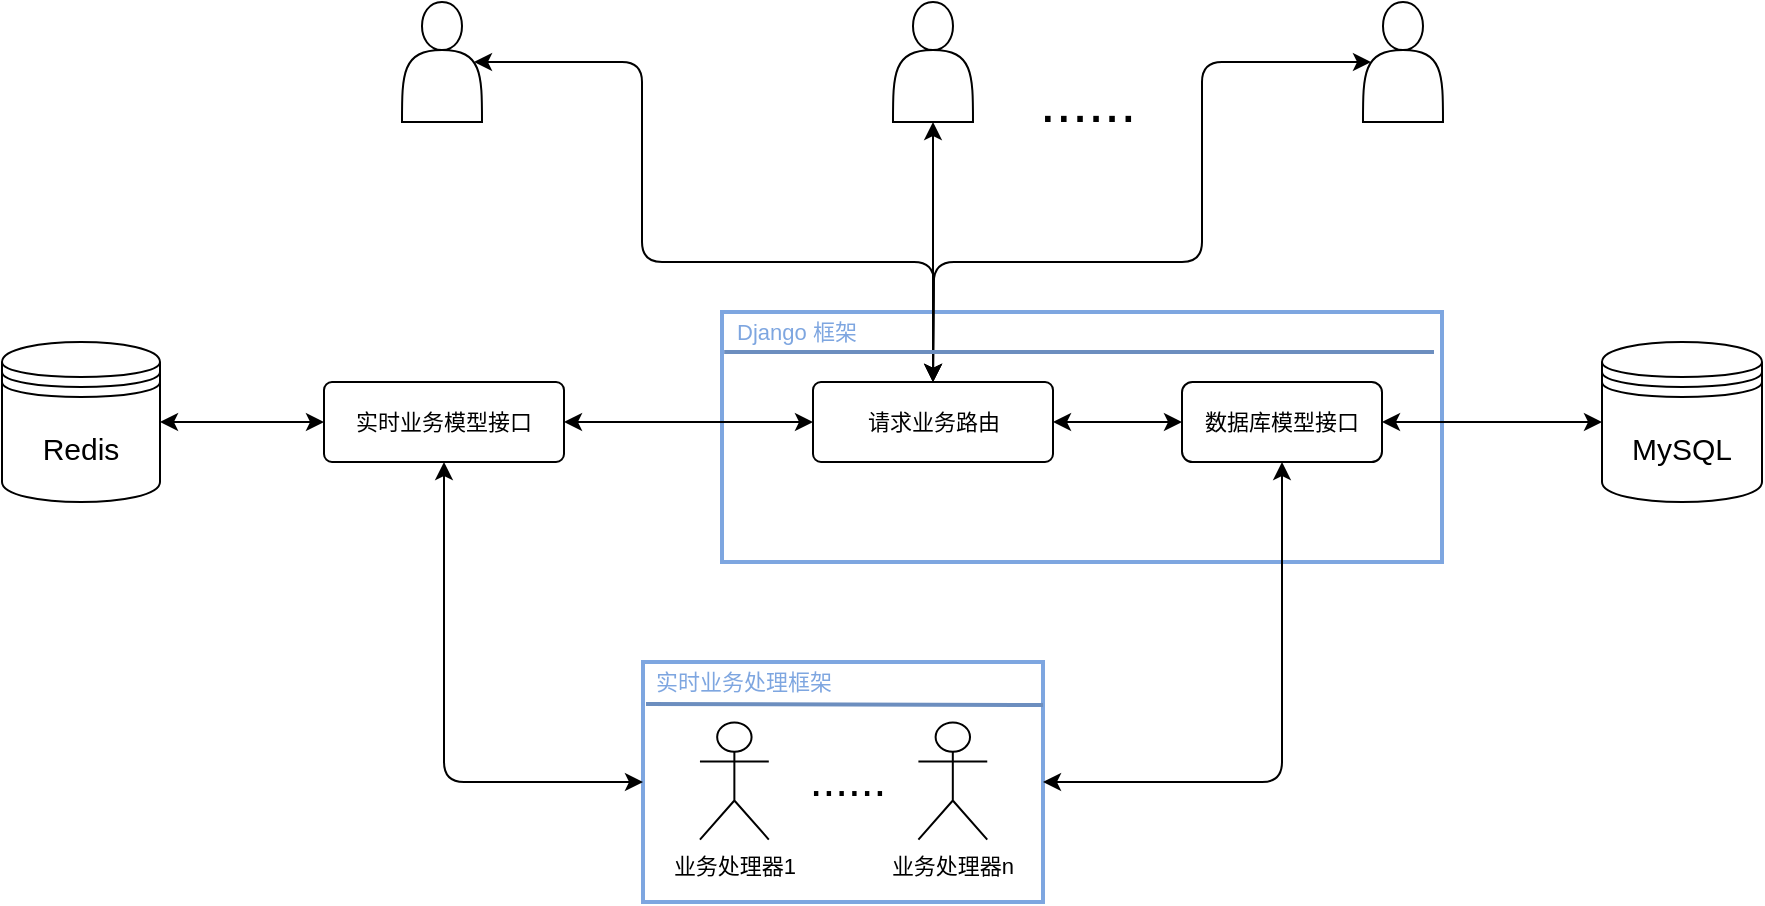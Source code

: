 <mxfile version="11.1.4" type="github"><diagram id="PU90rayw9M0Y2vhDtKq5" name="系统整体框架"><mxGraphModel dx="1186" dy="700" grid="1" gridSize="10" guides="1" tooltips="1" connect="1" arrows="1" fold="1" page="1" pageScale="1" pageWidth="1169" pageHeight="827" math="0" shadow="0"><root><mxCell id="0"/><mxCell id="1" parent="0"/><mxCell id="G12tujYlotifGyIPjRLb-15" value="" style="strokeWidth=2;whiteSpace=wrap;html=1;align=center;fontSize=15;strokeColor=#7EA6E0;" parent="1" vertex="1"><mxGeometry x="400" y="225" width="360" height="125" as="geometry"/></mxCell><mxCell id="G12tujYlotifGyIPjRLb-20" value="MySQL" style="shape=datastore;whiteSpace=wrap;html=1;fontSize=15;" parent="1" vertex="1"><mxGeometry x="840" y="240" width="80" height="80" as="geometry"/></mxCell><mxCell id="G12tujYlotifGyIPjRLb-21" value="Redis" style="shape=datastore;whiteSpace=wrap;html=1;fontSize=15;" parent="1" vertex="1"><mxGeometry x="40" y="240" width="79" height="80" as="geometry"/></mxCell><mxCell id="G12tujYlotifGyIPjRLb-28" value="实时业务模型接口" style="rounded=1;whiteSpace=wrap;html=1;fontSize=11;horizontal=1;arcSize=10;" parent="1" vertex="1"><mxGeometry x="201" y="260" width="120" height="40" as="geometry"/></mxCell><mxCell id="G12tujYlotifGyIPjRLb-46" value="" style="rounded=0;whiteSpace=wrap;html=1;fontSize=11;strokeColor=#7EA6E0;strokeWidth=2;" parent="1" vertex="1"><mxGeometry x="360.5" y="400" width="200" height="120" as="geometry"/></mxCell><mxCell id="G12tujYlotifGyIPjRLb-36" value="业务处理器1" style="shape=umlActor;verticalLabelPosition=bottom;labelBackgroundColor=#ffffff;verticalAlign=top;html=1;outlineConnect=0;fontSize=11;" parent="1" vertex="1"><mxGeometry x="388.974" y="430.232" width="34.425" height="58.537" as="geometry"/></mxCell><mxCell id="G12tujYlotifGyIPjRLb-41" value="业务处理器n" style="shape=umlActor;verticalLabelPosition=bottom;labelBackgroundColor=#ffffff;verticalAlign=top;html=1;outlineConnect=0;fontSize=11;" parent="1" vertex="1"><mxGeometry x="498.2" y="430.232" width="34.425" height="58.537" as="geometry"/></mxCell><mxCell id="G12tujYlotifGyIPjRLb-44" value="......" style="text;html=1;strokeColor=none;fillColor=none;align=center;verticalAlign=middle;whiteSpace=wrap;rounded=0;fontSize=23;" parent="1" vertex="1"><mxGeometry x="440.424" y="449.244" width="45.9" height="19.512" as="geometry"/></mxCell><mxCell id="G12tujYlotifGyIPjRLb-47" value="实时业务处理框架" style="text;html=1;strokeColor=none;fillColor=none;align=center;verticalAlign=middle;whiteSpace=wrap;rounded=0;fontSize=11;fontColor=#7EA6E0;" parent="1" vertex="1"><mxGeometry x="362" y="400" width="98" height="20" as="geometry"/></mxCell><mxCell id="G12tujYlotifGyIPjRLb-48" value="" style="endArrow=none;html=1;fontSize=11;entryX=1;entryY=0.179;entryDx=0;entryDy=0;entryPerimeter=0;fillColor=#dae8fc;strokeColor=#6c8ebf;strokeWidth=2;" parent="1" target="G12tujYlotifGyIPjRLb-46" edge="1"><mxGeometry width="50" height="50" relative="1" as="geometry"><mxPoint x="362" y="421" as="sourcePoint"/><mxPoint x="370.975" y="536.085" as="targetPoint"/></mxGeometry></mxCell><mxCell id="G12tujYlotifGyIPjRLb-71" value="数据库模型接口" style="rounded=1;whiteSpace=wrap;html=1;fontSize=11;horizontal=1;arcSize=13;" parent="1" vertex="1"><mxGeometry x="630" y="260" width="100" height="40" as="geometry"/></mxCell><mxCell id="G12tujYlotifGyIPjRLb-73" value="" style="endArrow=classic;startArrow=classic;html=1;fontSize=11;entryX=0.5;entryY=1;entryDx=0;entryDy=0;exitX=0;exitY=0.5;exitDx=0;exitDy=0;" parent="1" target="G12tujYlotifGyIPjRLb-28" edge="1" source="G12tujYlotifGyIPjRLb-46"><mxGeometry width="50" height="50" relative="1" as="geometry"><mxPoint x="346" y="560" as="sourcePoint"/><mxPoint x="276" y="860" as="targetPoint"/><Array as="points"><mxPoint x="261" y="460"/></Array></mxGeometry></mxCell><mxCell id="G12tujYlotifGyIPjRLb-75" value="" style="endArrow=classic;startArrow=classic;html=1;fontSize=11;entryX=1;entryY=0.5;entryDx=0;entryDy=0;exitX=0;exitY=0.5;exitDx=0;exitDy=0;" parent="1" source="G12tujYlotifGyIPjRLb-20" target="G12tujYlotifGyIPjRLb-71" edge="1"><mxGeometry width="50" height="50" relative="1" as="geometry"><mxPoint x="226" y="830" as="sourcePoint"/><mxPoint x="276" y="780" as="targetPoint"/><Array as="points"/></mxGeometry></mxCell><mxCell id="G12tujYlotifGyIPjRLb-78" value="" style="endArrow=classic;startArrow=classic;html=1;fontSize=11;entryX=0.5;entryY=1;entryDx=0;entryDy=0;exitX=1;exitY=0.5;exitDx=0;exitDy=0;" parent="1" source="G12tujYlotifGyIPjRLb-46" target="G12tujYlotifGyIPjRLb-71" edge="1"><mxGeometry width="50" height="50" relative="1" as="geometry"><mxPoint x="226" y="749.5" as="sourcePoint"/><mxPoint x="656" y="619" as="targetPoint"/><Array as="points"><mxPoint x="680" y="460"/></Array></mxGeometry></mxCell><UserObject label="请求业务路由" link="data:page/id,amS7BKhr3TZ4eeclxXuZ" id="G12tujYlotifGyIPjRLb-83"><mxCell style="rounded=1;whiteSpace=wrap;html=1;fontSize=11;horizontal=1;arcSize=10;" parent="1" vertex="1"><mxGeometry x="445.5" y="260" width="120" height="40" as="geometry"/></mxCell></UserObject><mxCell id="G12tujYlotifGyIPjRLb-84" value="" style="endArrow=classic;startArrow=classic;html=1;fontSize=15;entryX=0;entryY=0.5;entryDx=0;entryDy=0;exitX=1;exitY=0.5;exitDx=0;exitDy=0;" parent="1" source="G12tujYlotifGyIPjRLb-28" target="G12tujYlotifGyIPjRLb-83" edge="1"><mxGeometry width="50" height="50" relative="1" as="geometry"><mxPoint x="226" y="750" as="sourcePoint"/><mxPoint x="276" y="700" as="targetPoint"/></mxGeometry></mxCell><mxCell id="G12tujYlotifGyIPjRLb-85" value="" style="endArrow=classic;startArrow=classic;html=1;fontSize=15;entryX=1;entryY=0.5;entryDx=0;entryDy=0;exitX=0;exitY=0.5;exitDx=0;exitDy=0;" parent="1" source="G12tujYlotifGyIPjRLb-71" target="G12tujYlotifGyIPjRLb-83" edge="1"><mxGeometry width="50" height="50" relative="1" as="geometry"><mxPoint x="226" y="750" as="sourcePoint"/><mxPoint x="276" y="700" as="targetPoint"/></mxGeometry></mxCell><mxCell id="G12tujYlotifGyIPjRLb-90" value="......" style="text;html=1;strokeColor=none;fillColor=none;align=center;verticalAlign=middle;whiteSpace=wrap;rounded=0;fontSize=29;" parent="1" vertex="1"><mxGeometry x="560.424" y="110.244" width="45.9" height="19.512" as="geometry"/></mxCell><mxCell id="G12tujYlotifGyIPjRLb-91" value="" style="endArrow=classic;startArrow=classic;html=1;fontSize=23;entryX=0.9;entryY=0.5;entryDx=0;entryDy=0;entryPerimeter=0;exitX=0.5;exitY=0;exitDx=0;exitDy=0;" parent="1" source="G12tujYlotifGyIPjRLb-83" target="QxqHOVrSdrHQwRYZxhW3-1" edge="1"><mxGeometry width="50" height="50" relative="1" as="geometry"><mxPoint x="226" y="750" as="sourcePoint"/><mxPoint x="314" y="100" as="targetPoint"/><Array as="points"><mxPoint x="506" y="200"/><mxPoint x="360" y="200"/><mxPoint x="360" y="100"/></Array></mxGeometry></mxCell><mxCell id="G12tujYlotifGyIPjRLb-92" value="" style="endArrow=classic;startArrow=classic;html=1;fontSize=23;entryX=0.5;entryY=0;entryDx=0;entryDy=0;exitX=0.5;exitY=1;exitDx=0;exitDy=0;" parent="1" target="G12tujYlotifGyIPjRLb-83" edge="1" source="QxqHOVrSdrHQwRYZxhW3-2"><mxGeometry width="50" height="50" relative="1" as="geometry"><mxPoint x="526" y="160" as="sourcePoint"/><mxPoint x="276" y="700" as="targetPoint"/></mxGeometry></mxCell><mxCell id="G12tujYlotifGyIPjRLb-93" value="" style="endArrow=classic;startArrow=classic;html=1;fontSize=23;entryX=0.5;entryY=0;entryDx=0;entryDy=0;exitX=0.1;exitY=0.5;exitDx=0;exitDy=0;exitPerimeter=0;" parent="1" source="QxqHOVrSdrHQwRYZxhW3-3" target="G12tujYlotifGyIPjRLb-83" edge="1"><mxGeometry width="50" height="50" relative="1" as="geometry"><mxPoint x="741" y="100" as="sourcePoint"/><mxPoint x="276" y="700" as="targetPoint"/><Array as="points"><mxPoint x="640" y="100"/><mxPoint x="640" y="200"/><mxPoint x="506" y="200"/></Array></mxGeometry></mxCell><mxCell id="QxqHOVrSdrHQwRYZxhW3-1" value="" style="shape=actor;whiteSpace=wrap;html=1;fontSize=23;" vertex="1" parent="1"><mxGeometry x="240" y="70" width="40" height="60" as="geometry"/></mxCell><mxCell id="QxqHOVrSdrHQwRYZxhW3-2" value="" style="shape=actor;whiteSpace=wrap;html=1;fontSize=23;" vertex="1" parent="1"><mxGeometry x="485.5" y="70" width="40" height="60" as="geometry"/></mxCell><mxCell id="QxqHOVrSdrHQwRYZxhW3-3" value="" style="shape=actor;whiteSpace=wrap;html=1;fontSize=23;" vertex="1" parent="1"><mxGeometry x="720.5" y="70" width="40" height="60" as="geometry"/></mxCell><mxCell id="QxqHOVrSdrHQwRYZxhW3-9" value="" style="endArrow=classic;startArrow=classic;html=1;fontSize=23;entryX=0;entryY=0.5;entryDx=0;entryDy=0;exitX=1;exitY=0.5;exitDx=0;exitDy=0;" edge="1" parent="1" source="G12tujYlotifGyIPjRLb-21" target="G12tujYlotifGyIPjRLb-28"><mxGeometry width="50" height="50" relative="1" as="geometry"><mxPoint x="40" y="590" as="sourcePoint"/><mxPoint x="90" y="540" as="targetPoint"/></mxGeometry></mxCell><mxCell id="QxqHOVrSdrHQwRYZxhW3-10" value="Django 框架" style="text;html=1;strokeColor=none;fillColor=none;align=center;verticalAlign=middle;whiteSpace=wrap;rounded=0;fontSize=11;fontColor=#7EA6E0;" vertex="1" parent="1"><mxGeometry x="400" y="225" width="75" height="20" as="geometry"/></mxCell><mxCell id="QxqHOVrSdrHQwRYZxhW3-11" value="" style="endArrow=none;html=1;fontSize=11;entryX=0.003;entryY=0.16;entryDx=0;entryDy=0;entryPerimeter=0;fillColor=#dae8fc;strokeColor=#6c8ebf;strokeWidth=2;" edge="1" parent="1" target="G12tujYlotifGyIPjRLb-15"><mxGeometry width="50" height="50" relative="1" as="geometry"><mxPoint x="756" y="245" as="sourcePoint"/><mxPoint x="410" y="246" as="targetPoint"/></mxGeometry></mxCell></root></mxGraphModel></diagram><diagram id="amS7BKhr3TZ4eeclxXuZ" name="请求业务路由"><mxGraphModel dx="1186" dy="700" grid="1" gridSize="10" guides="1" tooltips="1" connect="1" arrows="1" fold="1" page="1" pageScale="1" pageWidth="1169" pageHeight="827" math="0" shadow="0"><root><mxCell id="z34vMo3_Z3C1OTVLvSAs-0"/><mxCell id="z34vMo3_Z3C1OTVLvSAs-1" parent="z34vMo3_Z3C1OTVLvSAs-0"/><mxCell id="re1Hp3qDHpt5mOUbwAUI-2" style="edgeStyle=orthogonalEdgeStyle;rounded=0;orthogonalLoop=1;jettySize=auto;html=1;exitX=0.5;exitY=1;exitDx=0;exitDy=0;exitPerimeter=0;entryX=0.5;entryY=0;entryDx=0;entryDy=0;entryPerimeter=0;strokeWidth=2;fontSize=11;fontColor=#000000;" edge="1" parent="z34vMo3_Z3C1OTVLvSAs-1" source="re1Hp3qDHpt5mOUbwAUI-0" target="re1Hp3qDHpt5mOUbwAUI-1"><mxGeometry relative="1" as="geometry"/></mxCell><mxCell id="re1Hp3qDHpt5mOUbwAUI-0" value="&lt;font color=&quot;#000000&quot;&gt;开始&lt;/font&gt;" style="strokeWidth=2;html=1;shape=mxgraph.flowchart.start_1;whiteSpace=wrap;fontSize=11;fontColor=#7EA6E0;" vertex="1" parent="z34vMo3_Z3C1OTVLvSAs-1"><mxGeometry x="280" y="40" width="120" height="40" as="geometry"/></mxCell><mxCell id="re1Hp3qDHpt5mOUbwAUI-5" style="edgeStyle=orthogonalEdgeStyle;rounded=0;orthogonalLoop=1;jettySize=auto;html=1;exitX=1;exitY=0.5;exitDx=0;exitDy=0;exitPerimeter=0;entryX=0;entryY=0.5;entryDx=0;entryDy=0;strokeWidth=2;fontSize=11;fontColor=#000000;" edge="1" parent="z34vMo3_Z3C1OTVLvSAs-1" source="re1Hp3qDHpt5mOUbwAUI-1"><mxGeometry relative="1" as="geometry"><mxPoint x="520" y="160" as="targetPoint"/></mxGeometry></mxCell><mxCell id="re1Hp3qDHpt5mOUbwAUI-6" value="没有" style="text;html=1;resizable=0;points=[];align=center;verticalAlign=middle;labelBackgroundColor=#ffffff;fontSize=11;fontColor=#000000;" vertex="1" connectable="0" parent="re1Hp3qDHpt5mOUbwAUI-5"><mxGeometry x="0.033" y="2" relative="1" as="geometry"><mxPoint as="offset"/></mxGeometry></mxCell><mxCell id="re1Hp3qDHpt5mOUbwAUI-8" value="" style="edgeStyle=orthogonalEdgeStyle;rounded=0;orthogonalLoop=1;jettySize=auto;html=1;strokeWidth=2;fontSize=11;fontColor=#000000;entryX=0.5;entryY=0;entryDx=0;entryDy=0;" edge="1" parent="z34vMo3_Z3C1OTVLvSAs-1" source="re1Hp3qDHpt5mOUbwAUI-1" target="re1Hp3qDHpt5mOUbwAUI-10"><mxGeometry relative="1" as="geometry"><mxPoint x="340" y="280" as="targetPoint"/></mxGeometry></mxCell><mxCell id="re1Hp3qDHpt5mOUbwAUI-9" value="有" style="text;html=1;resizable=0;points=[];align=center;verticalAlign=middle;labelBackgroundColor=#ffffff;fontSize=11;fontColor=#000000;" vertex="1" connectable="0" parent="re1Hp3qDHpt5mOUbwAUI-8"><mxGeometry x="-0.275" y="-2" relative="1" as="geometry"><mxPoint as="offset"/></mxGeometry></mxCell><mxCell id="re1Hp3qDHpt5mOUbwAUI-1" value="有登录会话号吗？" style="strokeWidth=2;html=1;shape=mxgraph.flowchart.decision;whiteSpace=wrap;fontSize=11;fontColor=#000000;" vertex="1" parent="z34vMo3_Z3C1OTVLvSAs-1"><mxGeometry x="280" y="120" width="120" height="80" as="geometry"/></mxCell><mxCell id="re1Hp3qDHpt5mOUbwAUI-19" style="edgeStyle=orthogonalEdgeStyle;rounded=0;orthogonalLoop=1;jettySize=auto;html=1;exitX=0.5;exitY=1;exitDx=0;exitDy=0;entryX=0.5;entryY=0;entryDx=0;entryDy=0;entryPerimeter=0;strokeWidth=2;fontSize=11;fontColor=#000000;" edge="1" parent="z34vMo3_Z3C1OTVLvSAs-1" source="re1Hp3qDHpt5mOUbwAUI-10" target="re1Hp3qDHpt5mOUbwAUI-12"><mxGeometry relative="1" as="geometry"/></mxCell><mxCell id="re1Hp3qDHpt5mOUbwAUI-10" value="根据会话号查询会话" style="rounded=0;whiteSpace=wrap;html=1;strokeColor=#000000;strokeWidth=2;fontSize=11;fontColor=#000000;" vertex="1" parent="z34vMo3_Z3C1OTVLvSAs-1"><mxGeometry x="280" y="280" width="120" height="60" as="geometry"/></mxCell><mxCell id="re1Hp3qDHpt5mOUbwAUI-20" style="edgeStyle=orthogonalEdgeStyle;rounded=0;orthogonalLoop=1;jettySize=auto;html=1;exitX=1;exitY=0.5;exitDx=0;exitDy=0;exitPerimeter=0;entryX=0.25;entryY=1;entryDx=0;entryDy=0;strokeWidth=2;fontSize=11;fontColor=#000000;" edge="1" parent="z34vMo3_Z3C1OTVLvSAs-1" source="re1Hp3qDHpt5mOUbwAUI-12" target="re1Hp3qDHpt5mOUbwAUI-14"><mxGeometry relative="1" as="geometry"/></mxCell><mxCell id="re1Hp3qDHpt5mOUbwAUI-21" value="无效会话号" style="text;html=1;resizable=0;points=[];align=center;verticalAlign=middle;labelBackgroundColor=#ffffff;fontSize=11;fontColor=#000000;" vertex="1" connectable="0" parent="re1Hp3qDHpt5mOUbwAUI-20"><mxGeometry x="-0.605" y="2" relative="1" as="geometry"><mxPoint as="offset"/></mxGeometry></mxCell><mxCell id="re1Hp3qDHpt5mOUbwAUI-23" value="" style="edgeStyle=orthogonalEdgeStyle;rounded=0;orthogonalLoop=1;jettySize=auto;html=1;strokeWidth=2;fontSize=11;fontColor=#000000;" edge="1" parent="z34vMo3_Z3C1OTVLvSAs-1" source="re1Hp3qDHpt5mOUbwAUI-12" target="re1Hp3qDHpt5mOUbwAUI-22"><mxGeometry relative="1" as="geometry"/></mxCell><mxCell id="re1Hp3qDHpt5mOUbwAUI-24" value="有效会话号" style="text;html=1;resizable=0;points=[];align=center;verticalAlign=middle;labelBackgroundColor=#ffffff;fontSize=11;fontColor=#000000;" vertex="1" connectable="0" parent="re1Hp3qDHpt5mOUbwAUI-23"><mxGeometry x="-0.25" y="3" relative="1" as="geometry"><mxPoint as="offset"/></mxGeometry></mxCell><mxCell id="re1Hp3qDHpt5mOUbwAUI-12" value="会话有效吗？" style="strokeWidth=2;html=1;shape=mxgraph.flowchart.decision;whiteSpace=wrap;fontSize=11;fontColor=#000000;" vertex="1" parent="z34vMo3_Z3C1OTVLvSAs-1"><mxGeometry x="280" y="400" width="120" height="80" as="geometry"/></mxCell><mxCell id="re1Hp3qDHpt5mOUbwAUI-22" value="会话有效吗？" style="strokeWidth=2;html=1;shape=mxgraph.flowchart.decision;whiteSpace=wrap;fontSize=11;fontColor=#000000;" vertex="1" parent="z34vMo3_Z3C1OTVLvSAs-1"><mxGeometry x="280" y="560" width="120" height="80" as="geometry"/></mxCell><mxCell id="re1Hp3qDHpt5mOUbwAUI-16" value="" style="edgeStyle=orthogonalEdgeStyle;rounded=0;orthogonalLoop=1;jettySize=auto;html=1;strokeWidth=2;fontSize=11;fontColor=#000000;" edge="1" parent="z34vMo3_Z3C1OTVLvSAs-1" source="re1Hp3qDHpt5mOUbwAUI-14" target="re1Hp3qDHpt5mOUbwAUI-15"><mxGeometry relative="1" as="geometry"/></mxCell><mxCell id="re1Hp3qDHpt5mOUbwAUI-14" value="1. 生成新的会话号&lt;br&gt;2. 将会话号加入cookie&lt;br&gt;3. 暂存请求路径" style="rounded=1;whiteSpace=wrap;html=1;absoluteArcSize=1;arcSize=14;strokeWidth=2;fontSize=11;fontColor=#000000;align=left;" vertex="1" parent="z34vMo3_Z3C1OTVLvSAs-1"><mxGeometry x="520" y="120" width="160" height="80" as="geometry"/></mxCell><mxCell id="re1Hp3qDHpt5mOUbwAUI-18" style="edgeStyle=orthogonalEdgeStyle;rounded=0;orthogonalLoop=1;jettySize=auto;html=1;exitX=1;exitY=0.5;exitDx=0;exitDy=0;entryX=0;entryY=0.5;entryDx=0;entryDy=0;entryPerimeter=0;strokeWidth=2;fontSize=11;fontColor=#000000;" edge="1" parent="z34vMo3_Z3C1OTVLvSAs-1" source="re1Hp3qDHpt5mOUbwAUI-15" target="re1Hp3qDHpt5mOUbwAUI-17"><mxGeometry relative="1" as="geometry"/></mxCell><mxCell id="re1Hp3qDHpt5mOUbwAUI-15" value="重定位至登录页面" style="rounded=1;whiteSpace=wrap;html=1;absoluteArcSize=1;arcSize=14;strokeWidth=2;fontSize=11;fontColor=#000000;" vertex="1" parent="z34vMo3_Z3C1OTVLvSAs-1"><mxGeometry x="760" y="120" width="120" height="80" as="geometry"/></mxCell><mxCell id="re1Hp3qDHpt5mOUbwAUI-17" value="结束" style="strokeWidth=2;html=1;shape=mxgraph.flowchart.terminator;whiteSpace=wrap;fontSize=11;fontColor=#000000;align=center;" vertex="1" parent="z34vMo3_Z3C1OTVLvSAs-1"><mxGeometry x="960" y="120" width="120" height="80" as="geometry"/></mxCell></root></mxGraphModel></diagram></mxfile>
